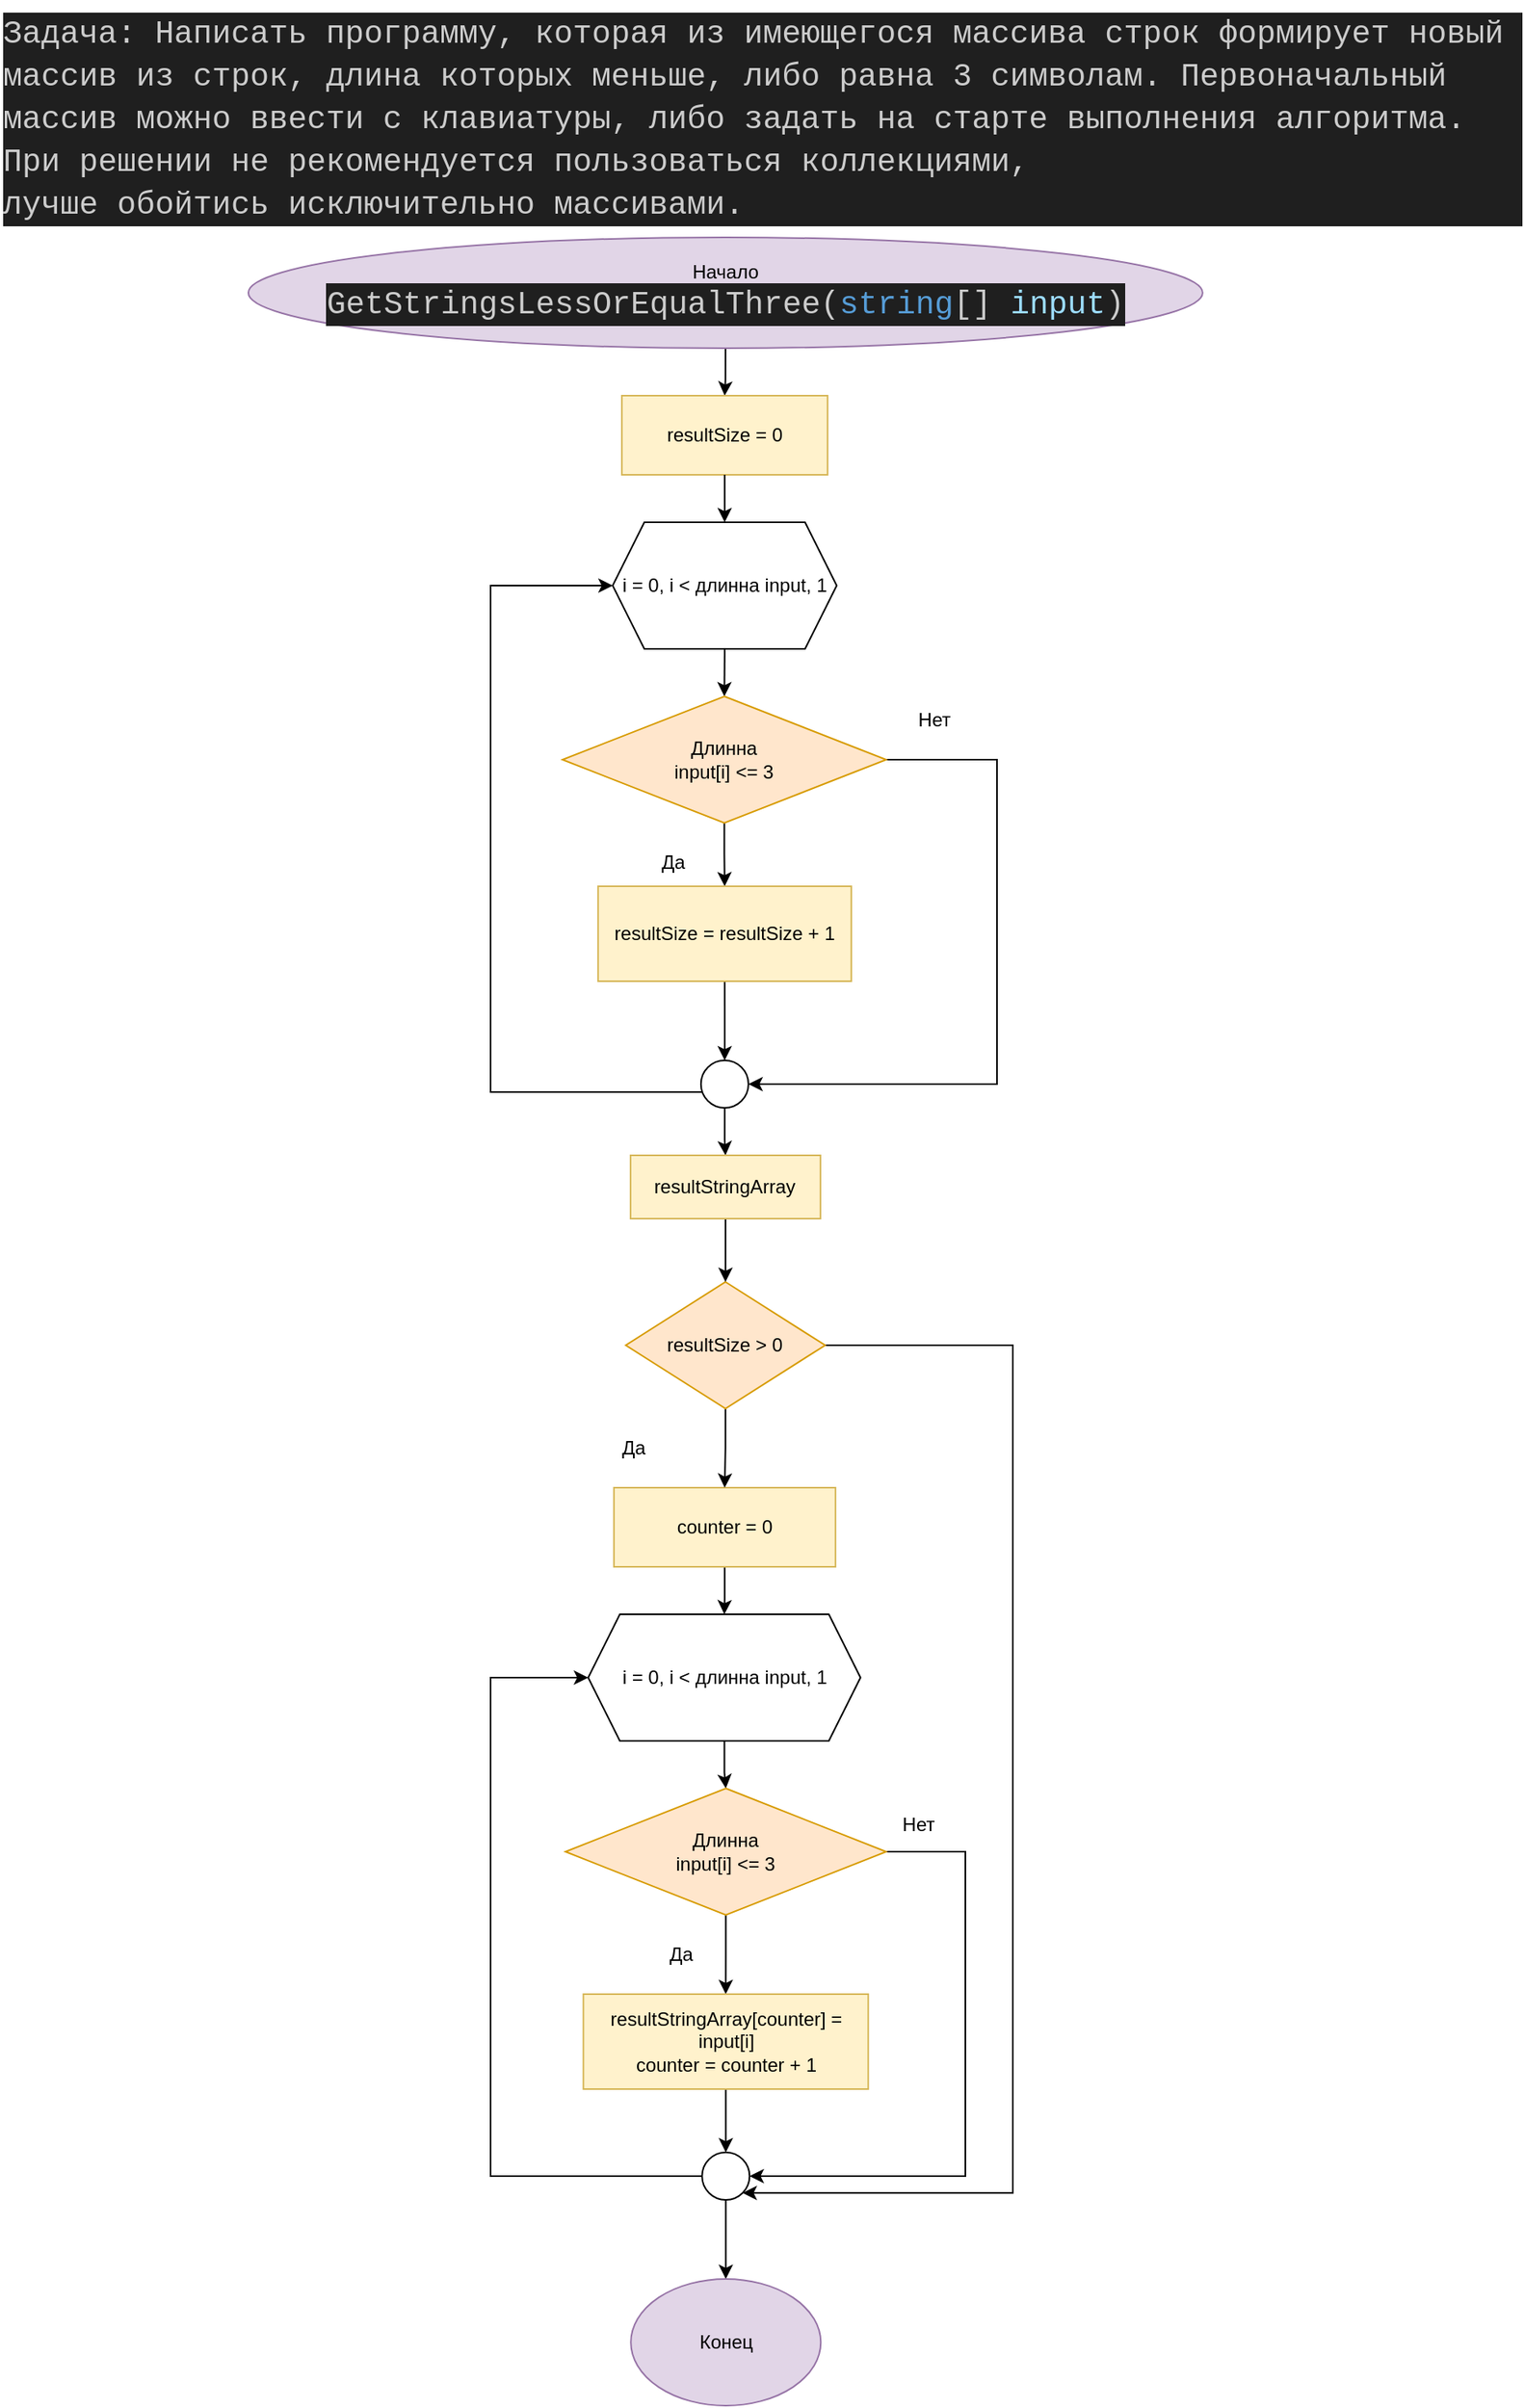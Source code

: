 <mxfile version="21.6.8" type="device">
  <diagram id="C5RBs43oDa-KdzZeNtuy" name="Page-1">
    <mxGraphModel dx="1517" dy="1047" grid="1" gridSize="10" guides="1" tooltips="1" connect="1" arrows="1" fold="1" page="1" pageScale="1" pageWidth="827" pageHeight="1169" math="0" shadow="0">
      <root>
        <mxCell id="WIyWlLk6GJQsqaUBKTNV-0" />
        <mxCell id="WIyWlLk6GJQsqaUBKTNV-1" parent="WIyWlLk6GJQsqaUBKTNV-0" />
        <mxCell id="r5HO1WXMPO1HEm4mYsf6-11" value="&lt;div style=&quot;color: rgb(204, 204, 204); background-color: rgb(31, 31, 31); font-family: Consolas, &amp;quot;Courier New&amp;quot;, monospace; font-size: 20px; line-height: 27px;&quot;&gt;Задача: Написать программу, которая из имеющегося массива строк формирует новый&amp;nbsp;&lt;/div&gt;&lt;div style=&quot;color: rgb(204, 204, 204); background-color: rgb(31, 31, 31); font-family: Consolas, &amp;quot;Courier New&amp;quot;, monospace; font-size: 20px; line-height: 27px;&quot;&gt;массив из строк, длина которых меньше, либо равна 3 символам. Первоначальный&amp;nbsp;&lt;/div&gt;&lt;div style=&quot;color: rgb(204, 204, 204); background-color: rgb(31, 31, 31); font-family: Consolas, &amp;quot;Courier New&amp;quot;, monospace; font-size: 20px; line-height: 27px;&quot;&gt;массив можно ввести с клавиатуры, либо задать на старте выполнения алгоритма.&amp;nbsp;&lt;/div&gt;&lt;div style=&quot;color: rgb(204, 204, 204); background-color: rgb(31, 31, 31); font-family: Consolas, &amp;quot;Courier New&amp;quot;, monospace; font-size: 20px; line-height: 27px;&quot;&gt;При решении не рекомендуется пользоваться коллекциями,&amp;nbsp;&lt;/div&gt;&lt;div style=&quot;color: rgb(204, 204, 204); background-color: rgb(31, 31, 31); font-family: Consolas, &amp;quot;Courier New&amp;quot;, monospace; font-size: 20px; line-height: 27px;&quot;&gt;лучше обойтись исключительно массивами.&lt;/div&gt;" style="text;html=1;align=left;verticalAlign=middle;resizable=0;points=[];autosize=1;strokeColor=none;fillColor=none;" parent="WIyWlLk6GJQsqaUBKTNV-1" vertex="1">
          <mxGeometry x="20" y="20" width="900" height="150" as="geometry" />
        </mxCell>
        <mxCell id="gJR4pcGQB52Y7HJT858T-1" style="edgeStyle=orthogonalEdgeStyle;rounded=0;orthogonalLoop=1;jettySize=auto;html=1;entryX=0.5;entryY=0;entryDx=0;entryDy=0;" edge="1" parent="WIyWlLk6GJQsqaUBKTNV-1" source="r5HO1WXMPO1HEm4mYsf6-12" target="r5HO1WXMPO1HEm4mYsf6-13">
          <mxGeometry relative="1" as="geometry">
            <mxPoint x="476.93" y="270" as="targetPoint" />
          </mxGeometry>
        </mxCell>
        <mxCell id="r5HO1WXMPO1HEm4mYsf6-12" value="Начало&lt;br&gt;&lt;div style=&quot;color: rgb(204, 204, 204); background-color: rgb(31, 31, 31); font-family: Consolas, &amp;quot;Courier New&amp;quot;, monospace; font-size: 20px; line-height: 27px;&quot;&gt;GetStringsLessOrEqualThree(&lt;span style=&quot;color: #569cd6;&quot;&gt;string&lt;/span&gt;[] &lt;span style=&quot;color: #9cdcfe;&quot;&gt;input&lt;/span&gt;)&lt;/div&gt;" style="ellipse;whiteSpace=wrap;html=1;fillColor=#e1d5e7;strokeColor=#9673a6;" parent="WIyWlLk6GJQsqaUBKTNV-1" vertex="1">
          <mxGeometry x="176.93" y="170" width="603" height="70" as="geometry" />
        </mxCell>
        <mxCell id="r5HO1WXMPO1HEm4mYsf6-13" value="resultSize = 0" style="rounded=0;whiteSpace=wrap;html=1;fillColor=#fff2cc;strokeColor=#d6b656;" parent="WIyWlLk6GJQsqaUBKTNV-1" vertex="1">
          <mxGeometry x="412.93" y="270" width="130" height="50" as="geometry" />
        </mxCell>
        <mxCell id="r5HO1WXMPO1HEm4mYsf6-27" style="edgeStyle=orthogonalEdgeStyle;rounded=0;orthogonalLoop=1;jettySize=auto;html=1;exitX=0.5;exitY=1;exitDx=0;exitDy=0;entryX=0.5;entryY=0;entryDx=0;entryDy=0;" parent="WIyWlLk6GJQsqaUBKTNV-1" target="r5HO1WXMPO1HEm4mYsf6-17" edge="1" source="r5HO1WXMPO1HEm4mYsf6-16">
          <mxGeometry relative="1" as="geometry">
            <mxPoint x="479.93" y="830" as="sourcePoint" />
          </mxGeometry>
        </mxCell>
        <mxCell id="r5HO1WXMPO1HEm4mYsf6-16" value="i = 0, i &amp;lt; длинна input, 1" style="shape=hexagon;perimeter=hexagonPerimeter2;whiteSpace=wrap;html=1;fixedSize=1;" parent="WIyWlLk6GJQsqaUBKTNV-1" vertex="1">
          <mxGeometry x="407.14" y="350" width="141.57" height="80" as="geometry" />
        </mxCell>
        <mxCell id="r5HO1WXMPO1HEm4mYsf6-19" style="edgeStyle=orthogonalEdgeStyle;rounded=0;orthogonalLoop=1;jettySize=auto;html=1;exitX=0.5;exitY=1;exitDx=0;exitDy=0;entryX=0.5;entryY=0;entryDx=0;entryDy=0;" parent="WIyWlLk6GJQsqaUBKTNV-1" source="r5HO1WXMPO1HEm4mYsf6-17" target="r5HO1WXMPO1HEm4mYsf6-28" edge="1">
          <mxGeometry relative="1" as="geometry">
            <mxPoint x="479.93" y="970" as="targetPoint" />
          </mxGeometry>
        </mxCell>
        <mxCell id="gJR4pcGQB52Y7HJT858T-8" style="edgeStyle=orthogonalEdgeStyle;rounded=0;orthogonalLoop=1;jettySize=auto;html=1;entryX=1;entryY=0.5;entryDx=0;entryDy=0;" edge="1" parent="WIyWlLk6GJQsqaUBKTNV-1" source="r5HO1WXMPO1HEm4mYsf6-17" target="r5HO1WXMPO1HEm4mYsf6-34">
          <mxGeometry relative="1" as="geometry">
            <Array as="points">
              <mxPoint x="650" y="500" />
              <mxPoint x="650" y="705" />
            </Array>
          </mxGeometry>
        </mxCell>
        <mxCell id="r5HO1WXMPO1HEm4mYsf6-17" value="Длинна&lt;br&gt;input[i] &amp;lt;= 3" style="rhombus;whiteSpace=wrap;html=1;fillColor=#ffe6cc;strokeColor=#d79b00;" parent="WIyWlLk6GJQsqaUBKTNV-1" vertex="1">
          <mxGeometry x="375.42" y="460" width="204.58" height="80" as="geometry" />
        </mxCell>
        <mxCell id="r5HO1WXMPO1HEm4mYsf6-36" style="edgeStyle=orthogonalEdgeStyle;rounded=0;orthogonalLoop=1;jettySize=auto;html=1;entryX=0.5;entryY=0;entryDx=0;entryDy=0;exitX=0.5;exitY=1;exitDx=0;exitDy=0;" parent="WIyWlLk6GJQsqaUBKTNV-1" source="r5HO1WXMPO1HEm4mYsf6-28" target="r5HO1WXMPO1HEm4mYsf6-34" edge="1">
          <mxGeometry relative="1" as="geometry">
            <mxPoint x="479.93" y="1030" as="sourcePoint" />
          </mxGeometry>
        </mxCell>
        <mxCell id="r5HO1WXMPO1HEm4mYsf6-20" value="Да" style="text;html=1;align=center;verticalAlign=middle;resizable=0;points=[];autosize=1;strokeColor=none;fillColor=none;" parent="WIyWlLk6GJQsqaUBKTNV-1" vertex="1">
          <mxGeometry x="424.93" y="550" width="40" height="30" as="geometry" />
        </mxCell>
        <mxCell id="r5HO1WXMPO1HEm4mYsf6-26" style="edgeStyle=orthogonalEdgeStyle;rounded=0;orthogonalLoop=1;jettySize=auto;html=1;exitX=0;exitY=0.5;exitDx=0;exitDy=0;entryX=0;entryY=0.5;entryDx=0;entryDy=0;" parent="WIyWlLk6GJQsqaUBKTNV-1" source="r5HO1WXMPO1HEm4mYsf6-34" edge="1" target="r5HO1WXMPO1HEm4mYsf6-16">
          <mxGeometry relative="1" as="geometry">
            <mxPoint x="464.93" y="1075" as="sourcePoint" />
            <mxPoint x="410" y="450" as="targetPoint" />
            <Array as="points">
              <mxPoint x="465" y="705" />
              <mxPoint x="465" y="710" />
              <mxPoint x="330" y="710" />
              <mxPoint x="330" y="390" />
            </Array>
          </mxGeometry>
        </mxCell>
        <mxCell id="r5HO1WXMPO1HEm4mYsf6-28" value="resultSize = resultSize + 1" style="rounded=0;whiteSpace=wrap;html=1;fillColor=#fff2cc;strokeColor=#d6b656;" parent="WIyWlLk6GJQsqaUBKTNV-1" vertex="1">
          <mxGeometry x="397.92" y="580" width="160" height="60" as="geometry" />
        </mxCell>
        <mxCell id="r5HO1WXMPO1HEm4mYsf6-87" style="edgeStyle=orthogonalEdgeStyle;rounded=0;orthogonalLoop=1;jettySize=auto;html=1;entryX=0.5;entryY=0;entryDx=0;entryDy=0;" parent="WIyWlLk6GJQsqaUBKTNV-1" source="r5HO1WXMPO1HEm4mYsf6-32" target="r5HO1WXMPO1HEm4mYsf6-44" edge="1">
          <mxGeometry relative="1" as="geometry" />
        </mxCell>
        <mxCell id="r5HO1WXMPO1HEm4mYsf6-32" value="counter = 0" style="rounded=0;whiteSpace=wrap;html=1;fillColor=#fff2cc;strokeColor=#d6b656;" parent="WIyWlLk6GJQsqaUBKTNV-1" vertex="1">
          <mxGeometry x="407.93" y="960" width="140" height="50" as="geometry" />
        </mxCell>
        <mxCell id="r5HO1WXMPO1HEm4mYsf6-43" style="edgeStyle=orthogonalEdgeStyle;rounded=0;orthogonalLoop=1;jettySize=auto;html=1;entryX=0.5;entryY=0;entryDx=0;entryDy=0;" parent="WIyWlLk6GJQsqaUBKTNV-1" source="r5HO1WXMPO1HEm4mYsf6-34" target="gJR4pcGQB52Y7HJT858T-4" edge="1">
          <mxGeometry relative="1" as="geometry" />
        </mxCell>
        <mxCell id="r5HO1WXMPO1HEm4mYsf6-34" value="" style="ellipse;whiteSpace=wrap;html=1;aspect=fixed;" parent="WIyWlLk6GJQsqaUBKTNV-1" vertex="1">
          <mxGeometry x="462.93" y="690" width="30" height="30" as="geometry" />
        </mxCell>
        <mxCell id="r5HO1WXMPO1HEm4mYsf6-39" style="edgeStyle=orthogonalEdgeStyle;rounded=0;orthogonalLoop=1;jettySize=auto;html=1;entryX=1;entryY=1;entryDx=0;entryDy=0;" parent="WIyWlLk6GJQsqaUBKTNV-1" source="r5HO1WXMPO1HEm4mYsf6-37" target="r5HO1WXMPO1HEm4mYsf6-56" edge="1">
          <mxGeometry relative="1" as="geometry">
            <mxPoint x="719.93" y="1220" as="targetPoint" />
            <Array as="points">
              <mxPoint x="660" y="870" />
              <mxPoint x="660" y="1406" />
            </Array>
          </mxGeometry>
        </mxCell>
        <mxCell id="r5HO1WXMPO1HEm4mYsf6-41" style="edgeStyle=orthogonalEdgeStyle;rounded=0;orthogonalLoop=1;jettySize=auto;html=1;entryX=0.5;entryY=0;entryDx=0;entryDy=0;" parent="WIyWlLk6GJQsqaUBKTNV-1" source="r5HO1WXMPO1HEm4mYsf6-37" target="r5HO1WXMPO1HEm4mYsf6-32" edge="1">
          <mxGeometry relative="1" as="geometry" />
        </mxCell>
        <mxCell id="r5HO1WXMPO1HEm4mYsf6-37" value="resultSize &amp;gt; 0" style="rhombus;whiteSpace=wrap;html=1;fillColor=#ffe6cc;strokeColor=#d79b00;" parent="WIyWlLk6GJQsqaUBKTNV-1" vertex="1">
          <mxGeometry x="415.43" y="830" width="126" height="80" as="geometry" />
        </mxCell>
        <mxCell id="r5HO1WXMPO1HEm4mYsf6-46" style="edgeStyle=orthogonalEdgeStyle;rounded=0;orthogonalLoop=1;jettySize=auto;html=1;entryX=0.5;entryY=0;entryDx=0;entryDy=0;" parent="WIyWlLk6GJQsqaUBKTNV-1" source="r5HO1WXMPO1HEm4mYsf6-44" target="r5HO1WXMPO1HEm4mYsf6-45" edge="1">
          <mxGeometry relative="1" as="geometry" />
        </mxCell>
        <mxCell id="r5HO1WXMPO1HEm4mYsf6-44" value="i = 0, i &amp;lt; длинна input, 1" style="shape=hexagon;perimeter=hexagonPerimeter2;whiteSpace=wrap;html=1;fixedSize=1;" parent="WIyWlLk6GJQsqaUBKTNV-1" vertex="1">
          <mxGeometry x="391.67" y="1040" width="172.07" height="80" as="geometry" />
        </mxCell>
        <mxCell id="r5HO1WXMPO1HEm4mYsf6-49" style="edgeStyle=orthogonalEdgeStyle;rounded=0;orthogonalLoop=1;jettySize=auto;html=1;" parent="WIyWlLk6GJQsqaUBKTNV-1" source="r5HO1WXMPO1HEm4mYsf6-45" target="r5HO1WXMPO1HEm4mYsf6-52" edge="1">
          <mxGeometry relative="1" as="geometry" />
        </mxCell>
        <mxCell id="gJR4pcGQB52Y7HJT858T-12" style="edgeStyle=orthogonalEdgeStyle;rounded=0;orthogonalLoop=1;jettySize=auto;html=1;entryX=1;entryY=0.5;entryDx=0;entryDy=0;" edge="1" parent="WIyWlLk6GJQsqaUBKTNV-1" source="r5HO1WXMPO1HEm4mYsf6-45" target="r5HO1WXMPO1HEm4mYsf6-56">
          <mxGeometry relative="1" as="geometry">
            <Array as="points">
              <mxPoint x="630" y="1190" />
              <mxPoint x="630" y="1395" />
            </Array>
          </mxGeometry>
        </mxCell>
        <mxCell id="r5HO1WXMPO1HEm4mYsf6-45" value="Длинна&lt;br style=&quot;border-color: var(--border-color);&quot;&gt;input[i] &amp;lt;= 3" style="rhombus;whiteSpace=wrap;html=1;fillColor=#ffe6cc;strokeColor=#d79b00;" parent="WIyWlLk6GJQsqaUBKTNV-1" vertex="1">
          <mxGeometry x="377.29" y="1150" width="202.71" height="80" as="geometry" />
        </mxCell>
        <mxCell id="r5HO1WXMPO1HEm4mYsf6-51" value="Да" style="text;html=1;align=center;verticalAlign=middle;resizable=0;points=[];autosize=1;strokeColor=none;fillColor=none;" parent="WIyWlLk6GJQsqaUBKTNV-1" vertex="1">
          <mxGeometry x="430" y="1240" width="40" height="30" as="geometry" />
        </mxCell>
        <mxCell id="r5HO1WXMPO1HEm4mYsf6-57" style="edgeStyle=orthogonalEdgeStyle;rounded=0;orthogonalLoop=1;jettySize=auto;html=1;entryX=0.5;entryY=0;entryDx=0;entryDy=0;" parent="WIyWlLk6GJQsqaUBKTNV-1" source="r5HO1WXMPO1HEm4mYsf6-52" target="r5HO1WXMPO1HEm4mYsf6-56" edge="1">
          <mxGeometry relative="1" as="geometry" />
        </mxCell>
        <mxCell id="r5HO1WXMPO1HEm4mYsf6-52" value="resultStringArray[counter] =&lt;br&gt;input[i]&lt;br&gt;counter = counter + 1" style="rounded=0;whiteSpace=wrap;html=1;fillColor=#fff2cc;strokeColor=#d6b656;" parent="WIyWlLk6GJQsqaUBKTNV-1" vertex="1">
          <mxGeometry x="388.64" y="1280" width="180" height="60" as="geometry" />
        </mxCell>
        <mxCell id="r5HO1WXMPO1HEm4mYsf6-59" style="edgeStyle=orthogonalEdgeStyle;rounded=0;orthogonalLoop=1;jettySize=auto;html=1;exitX=0;exitY=0.5;exitDx=0;exitDy=0;entryX=0;entryY=0.5;entryDx=0;entryDy=0;" parent="WIyWlLk6GJQsqaUBKTNV-1" source="r5HO1WXMPO1HEm4mYsf6-56" target="r5HO1WXMPO1HEm4mYsf6-44" edge="1">
          <mxGeometry relative="1" as="geometry">
            <Array as="points">
              <mxPoint x="330" y="1395" />
              <mxPoint x="330" y="1080" />
            </Array>
          </mxGeometry>
        </mxCell>
        <mxCell id="r5HO1WXMPO1HEm4mYsf6-61" style="edgeStyle=orthogonalEdgeStyle;rounded=0;orthogonalLoop=1;jettySize=auto;html=1;entryX=0.5;entryY=0;entryDx=0;entryDy=0;" parent="WIyWlLk6GJQsqaUBKTNV-1" source="r5HO1WXMPO1HEm4mYsf6-56" target="r5HO1WXMPO1HEm4mYsf6-62" edge="1">
          <mxGeometry relative="1" as="geometry">
            <mxPoint x="478.64" y="1450" as="targetPoint" />
          </mxGeometry>
        </mxCell>
        <mxCell id="r5HO1WXMPO1HEm4mYsf6-56" value="" style="ellipse;whiteSpace=wrap;html=1;aspect=fixed;" parent="WIyWlLk6GJQsqaUBKTNV-1" vertex="1">
          <mxGeometry x="463.64" y="1380" width="30" height="30" as="geometry" />
        </mxCell>
        <mxCell id="r5HO1WXMPO1HEm4mYsf6-62" value="Конец" style="ellipse;whiteSpace=wrap;html=1;fillColor=#e1d5e7;strokeColor=#9673a6;" parent="WIyWlLk6GJQsqaUBKTNV-1" vertex="1">
          <mxGeometry x="418.64" y="1460" width="120" height="80" as="geometry" />
        </mxCell>
        <mxCell id="r5HO1WXMPO1HEm4mYsf6-76" style="edgeStyle=orthogonalEdgeStyle;rounded=0;orthogonalLoop=1;jettySize=auto;html=1;entryX=0.5;entryY=0;entryDx=0;entryDy=0;" parent="WIyWlLk6GJQsqaUBKTNV-1" source="r5HO1WXMPO1HEm4mYsf6-13" target="r5HO1WXMPO1HEm4mYsf6-16" edge="1">
          <mxGeometry relative="1" as="geometry">
            <mxPoint x="477" y="410" as="sourcePoint" />
            <mxPoint x="477" y="450" as="targetPoint" />
          </mxGeometry>
        </mxCell>
        <mxCell id="gJR4pcGQB52Y7HJT858T-3" value="Нет" style="text;html=1;align=center;verticalAlign=middle;resizable=0;points=[];autosize=1;strokeColor=none;fillColor=none;" vertex="1" parent="WIyWlLk6GJQsqaUBKTNV-1">
          <mxGeometry x="590" y="460" width="40" height="30" as="geometry" />
        </mxCell>
        <mxCell id="gJR4pcGQB52Y7HJT858T-9" style="edgeStyle=orthogonalEdgeStyle;rounded=0;orthogonalLoop=1;jettySize=auto;html=1;entryX=0.5;entryY=0;entryDx=0;entryDy=0;" edge="1" parent="WIyWlLk6GJQsqaUBKTNV-1" source="gJR4pcGQB52Y7HJT858T-4" target="r5HO1WXMPO1HEm4mYsf6-37">
          <mxGeometry relative="1" as="geometry" />
        </mxCell>
        <mxCell id="gJR4pcGQB52Y7HJT858T-4" value="resultStringArray" style="rounded=0;whiteSpace=wrap;html=1;fillColor=#fff2cc;strokeColor=#d6b656;" vertex="1" parent="WIyWlLk6GJQsqaUBKTNV-1">
          <mxGeometry x="418.43" y="750" width="120" height="40" as="geometry" />
        </mxCell>
        <mxCell id="gJR4pcGQB52Y7HJT858T-6" value="Да" style="text;html=1;align=center;verticalAlign=middle;resizable=0;points=[];autosize=1;strokeColor=none;fillColor=none;" vertex="1" parent="WIyWlLk6GJQsqaUBKTNV-1">
          <mxGeometry x="399.93" y="920" width="40" height="30" as="geometry" />
        </mxCell>
        <mxCell id="gJR4pcGQB52Y7HJT858T-11" value="Нет" style="text;html=1;align=center;verticalAlign=middle;resizable=0;points=[];autosize=1;strokeColor=none;fillColor=none;" vertex="1" parent="WIyWlLk6GJQsqaUBKTNV-1">
          <mxGeometry x="580" y="1158" width="40" height="30" as="geometry" />
        </mxCell>
      </root>
    </mxGraphModel>
  </diagram>
</mxfile>
